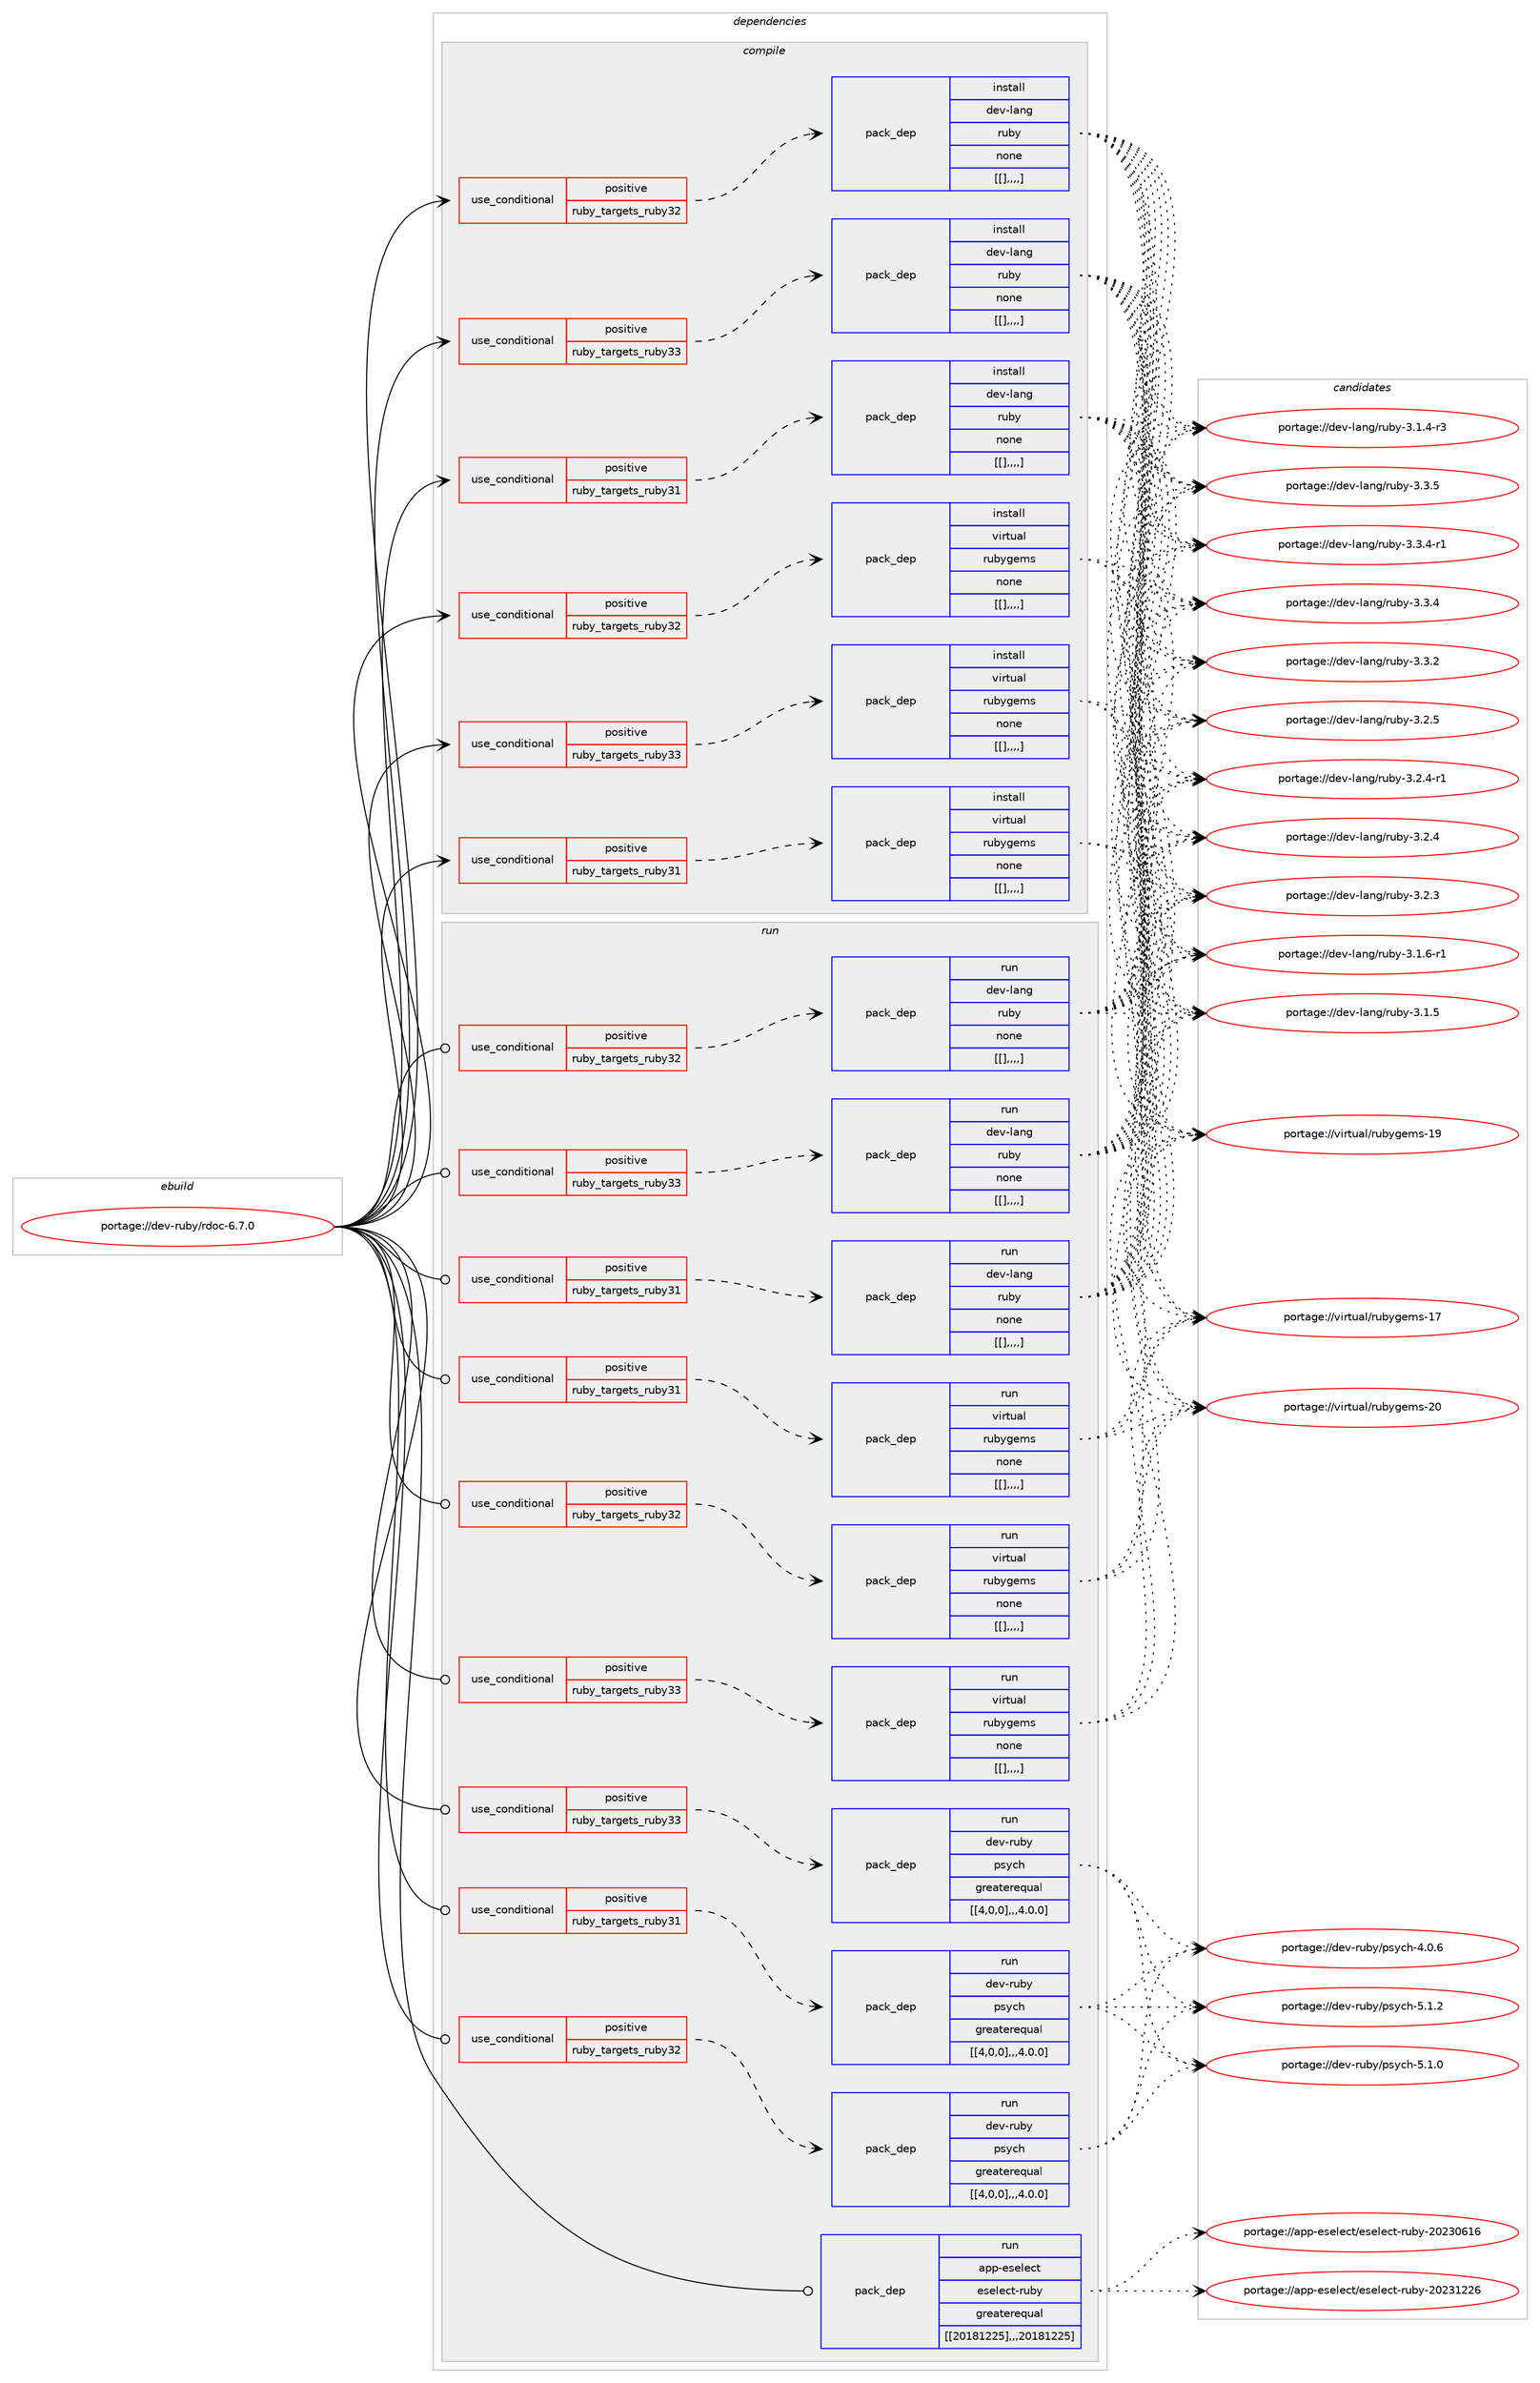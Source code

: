 digraph prolog {

# *************
# Graph options
# *************

newrank=true;
concentrate=true;
compound=true;
graph [rankdir=LR,fontname=Helvetica,fontsize=10,ranksep=1.5];#, ranksep=2.5, nodesep=0.2];
edge  [arrowhead=vee];
node  [fontname=Helvetica,fontsize=10];

# **********
# The ebuild
# **********

subgraph cluster_leftcol {
color=gray;
label=<<i>ebuild</i>>;
id [label="portage://dev-ruby/rdoc-6.7.0", color=red, width=4, href="../dev-ruby/rdoc-6.7.0.svg"];
}

# ****************
# The dependencies
# ****************

subgraph cluster_midcol {
color=gray;
label=<<i>dependencies</i>>;
subgraph cluster_compile {
fillcolor="#eeeeee";
style=filled;
label=<<i>compile</i>>;
subgraph cond58339 {
dependency208847 [label=<<TABLE BORDER="0" CELLBORDER="1" CELLSPACING="0" CELLPADDING="4"><TR><TD ROWSPAN="3" CELLPADDING="10">use_conditional</TD></TR><TR><TD>positive</TD></TR><TR><TD>ruby_targets_ruby31</TD></TR></TABLE>>, shape=none, color=red];
subgraph pack149070 {
dependency208886 [label=<<TABLE BORDER="0" CELLBORDER="1" CELLSPACING="0" CELLPADDING="4" WIDTH="220"><TR><TD ROWSPAN="6" CELLPADDING="30">pack_dep</TD></TR><TR><TD WIDTH="110">install</TD></TR><TR><TD>dev-lang</TD></TR><TR><TD>ruby</TD></TR><TR><TD>none</TD></TR><TR><TD>[[],,,,]</TD></TR></TABLE>>, shape=none, color=blue];
}
dependency208847:e -> dependency208886:w [weight=20,style="dashed",arrowhead="vee"];
}
id:e -> dependency208847:w [weight=20,style="solid",arrowhead="vee"];
subgraph cond58367 {
dependency208904 [label=<<TABLE BORDER="0" CELLBORDER="1" CELLSPACING="0" CELLPADDING="4"><TR><TD ROWSPAN="3" CELLPADDING="10">use_conditional</TD></TR><TR><TD>positive</TD></TR><TR><TD>ruby_targets_ruby31</TD></TR></TABLE>>, shape=none, color=red];
subgraph pack149083 {
dependency208907 [label=<<TABLE BORDER="0" CELLBORDER="1" CELLSPACING="0" CELLPADDING="4" WIDTH="220"><TR><TD ROWSPAN="6" CELLPADDING="30">pack_dep</TD></TR><TR><TD WIDTH="110">install</TD></TR><TR><TD>virtual</TD></TR><TR><TD>rubygems</TD></TR><TR><TD>none</TD></TR><TR><TD>[[],,,,]</TD></TR></TABLE>>, shape=none, color=blue];
}
dependency208904:e -> dependency208907:w [weight=20,style="dashed",arrowhead="vee"];
}
id:e -> dependency208904:w [weight=20,style="solid",arrowhead="vee"];
subgraph cond58382 {
dependency208926 [label=<<TABLE BORDER="0" CELLBORDER="1" CELLSPACING="0" CELLPADDING="4"><TR><TD ROWSPAN="3" CELLPADDING="10">use_conditional</TD></TR><TR><TD>positive</TD></TR><TR><TD>ruby_targets_ruby32</TD></TR></TABLE>>, shape=none, color=red];
subgraph pack149111 {
dependency208948 [label=<<TABLE BORDER="0" CELLBORDER="1" CELLSPACING="0" CELLPADDING="4" WIDTH="220"><TR><TD ROWSPAN="6" CELLPADDING="30">pack_dep</TD></TR><TR><TD WIDTH="110">install</TD></TR><TR><TD>dev-lang</TD></TR><TR><TD>ruby</TD></TR><TR><TD>none</TD></TR><TR><TD>[[],,,,]</TD></TR></TABLE>>, shape=none, color=blue];
}
dependency208926:e -> dependency208948:w [weight=20,style="dashed",arrowhead="vee"];
}
id:e -> dependency208926:w [weight=20,style="solid",arrowhead="vee"];
subgraph cond58393 {
dependency208989 [label=<<TABLE BORDER="0" CELLBORDER="1" CELLSPACING="0" CELLPADDING="4"><TR><TD ROWSPAN="3" CELLPADDING="10">use_conditional</TD></TR><TR><TD>positive</TD></TR><TR><TD>ruby_targets_ruby32</TD></TR></TABLE>>, shape=none, color=red];
subgraph pack149144 {
dependency209025 [label=<<TABLE BORDER="0" CELLBORDER="1" CELLSPACING="0" CELLPADDING="4" WIDTH="220"><TR><TD ROWSPAN="6" CELLPADDING="30">pack_dep</TD></TR><TR><TD WIDTH="110">install</TD></TR><TR><TD>virtual</TD></TR><TR><TD>rubygems</TD></TR><TR><TD>none</TD></TR><TR><TD>[[],,,,]</TD></TR></TABLE>>, shape=none, color=blue];
}
dependency208989:e -> dependency209025:w [weight=20,style="dashed",arrowhead="vee"];
}
id:e -> dependency208989:w [weight=20,style="solid",arrowhead="vee"];
subgraph cond58422 {
dependency209033 [label=<<TABLE BORDER="0" CELLBORDER="1" CELLSPACING="0" CELLPADDING="4"><TR><TD ROWSPAN="3" CELLPADDING="10">use_conditional</TD></TR><TR><TD>positive</TD></TR><TR><TD>ruby_targets_ruby33</TD></TR></TABLE>>, shape=none, color=red];
subgraph pack149161 {
dependency209065 [label=<<TABLE BORDER="0" CELLBORDER="1" CELLSPACING="0" CELLPADDING="4" WIDTH="220"><TR><TD ROWSPAN="6" CELLPADDING="30">pack_dep</TD></TR><TR><TD WIDTH="110">install</TD></TR><TR><TD>dev-lang</TD></TR><TR><TD>ruby</TD></TR><TR><TD>none</TD></TR><TR><TD>[[],,,,]</TD></TR></TABLE>>, shape=none, color=blue];
}
dependency209033:e -> dependency209065:w [weight=20,style="dashed",arrowhead="vee"];
}
id:e -> dependency209033:w [weight=20,style="solid",arrowhead="vee"];
subgraph cond58440 {
dependency209069 [label=<<TABLE BORDER="0" CELLBORDER="1" CELLSPACING="0" CELLPADDING="4"><TR><TD ROWSPAN="3" CELLPADDING="10">use_conditional</TD></TR><TR><TD>positive</TD></TR><TR><TD>ruby_targets_ruby33</TD></TR></TABLE>>, shape=none, color=red];
subgraph pack149199 {
dependency209105 [label=<<TABLE BORDER="0" CELLBORDER="1" CELLSPACING="0" CELLPADDING="4" WIDTH="220"><TR><TD ROWSPAN="6" CELLPADDING="30">pack_dep</TD></TR><TR><TD WIDTH="110">install</TD></TR><TR><TD>virtual</TD></TR><TR><TD>rubygems</TD></TR><TR><TD>none</TD></TR><TR><TD>[[],,,,]</TD></TR></TABLE>>, shape=none, color=blue];
}
dependency209069:e -> dependency209105:w [weight=20,style="dashed",arrowhead="vee"];
}
id:e -> dependency209069:w [weight=20,style="solid",arrowhead="vee"];
}
subgraph cluster_compileandrun {
fillcolor="#eeeeee";
style=filled;
label=<<i>compile and run</i>>;
}
subgraph cluster_run {
fillcolor="#eeeeee";
style=filled;
label=<<i>run</i>>;
subgraph cond58454 {
dependency209135 [label=<<TABLE BORDER="0" CELLBORDER="1" CELLSPACING="0" CELLPADDING="4"><TR><TD ROWSPAN="3" CELLPADDING="10">use_conditional</TD></TR><TR><TD>positive</TD></TR><TR><TD>ruby_targets_ruby31</TD></TR></TABLE>>, shape=none, color=red];
subgraph pack149217 {
dependency209138 [label=<<TABLE BORDER="0" CELLBORDER="1" CELLSPACING="0" CELLPADDING="4" WIDTH="220"><TR><TD ROWSPAN="6" CELLPADDING="30">pack_dep</TD></TR><TR><TD WIDTH="110">run</TD></TR><TR><TD>dev-lang</TD></TR><TR><TD>ruby</TD></TR><TR><TD>none</TD></TR><TR><TD>[[],,,,]</TD></TR></TABLE>>, shape=none, color=blue];
}
dependency209135:e -> dependency209138:w [weight=20,style="dashed",arrowhead="vee"];
}
id:e -> dependency209135:w [weight=20,style="solid",arrowhead="odot"];
subgraph cond58469 {
dependency209192 [label=<<TABLE BORDER="0" CELLBORDER="1" CELLSPACING="0" CELLPADDING="4"><TR><TD ROWSPAN="3" CELLPADDING="10">use_conditional</TD></TR><TR><TD>positive</TD></TR><TR><TD>ruby_targets_ruby31</TD></TR></TABLE>>, shape=none, color=red];
subgraph pack149248 {
dependency209195 [label=<<TABLE BORDER="0" CELLBORDER="1" CELLSPACING="0" CELLPADDING="4" WIDTH="220"><TR><TD ROWSPAN="6" CELLPADDING="30">pack_dep</TD></TR><TR><TD WIDTH="110">run</TD></TR><TR><TD>dev-ruby</TD></TR><TR><TD>psych</TD></TR><TR><TD>greaterequal</TD></TR><TR><TD>[[4,0,0],,,4.0.0]</TD></TR></TABLE>>, shape=none, color=blue];
}
dependency209192:e -> dependency209195:w [weight=20,style="dashed",arrowhead="vee"];
}
id:e -> dependency209192:w [weight=20,style="solid",arrowhead="odot"];
subgraph cond58516 {
dependency209255 [label=<<TABLE BORDER="0" CELLBORDER="1" CELLSPACING="0" CELLPADDING="4"><TR><TD ROWSPAN="3" CELLPADDING="10">use_conditional</TD></TR><TR><TD>positive</TD></TR><TR><TD>ruby_targets_ruby31</TD></TR></TABLE>>, shape=none, color=red];
subgraph pack149292 {
dependency209274 [label=<<TABLE BORDER="0" CELLBORDER="1" CELLSPACING="0" CELLPADDING="4" WIDTH="220"><TR><TD ROWSPAN="6" CELLPADDING="30">pack_dep</TD></TR><TR><TD WIDTH="110">run</TD></TR><TR><TD>virtual</TD></TR><TR><TD>rubygems</TD></TR><TR><TD>none</TD></TR><TR><TD>[[],,,,]</TD></TR></TABLE>>, shape=none, color=blue];
}
dependency209255:e -> dependency209274:w [weight=20,style="dashed",arrowhead="vee"];
}
id:e -> dependency209255:w [weight=20,style="solid",arrowhead="odot"];
subgraph cond58536 {
dependency209343 [label=<<TABLE BORDER="0" CELLBORDER="1" CELLSPACING="0" CELLPADDING="4"><TR><TD ROWSPAN="3" CELLPADDING="10">use_conditional</TD></TR><TR><TD>positive</TD></TR><TR><TD>ruby_targets_ruby32</TD></TR></TABLE>>, shape=none, color=red];
subgraph pack149333 {
dependency209382 [label=<<TABLE BORDER="0" CELLBORDER="1" CELLSPACING="0" CELLPADDING="4" WIDTH="220"><TR><TD ROWSPAN="6" CELLPADDING="30">pack_dep</TD></TR><TR><TD WIDTH="110">run</TD></TR><TR><TD>dev-lang</TD></TR><TR><TD>ruby</TD></TR><TR><TD>none</TD></TR><TR><TD>[[],,,,]</TD></TR></TABLE>>, shape=none, color=blue];
}
dependency209343:e -> dependency209382:w [weight=20,style="dashed",arrowhead="vee"];
}
id:e -> dependency209343:w [weight=20,style="solid",arrowhead="odot"];
subgraph cond58584 {
dependency209422 [label=<<TABLE BORDER="0" CELLBORDER="1" CELLSPACING="0" CELLPADDING="4"><TR><TD ROWSPAN="3" CELLPADDING="10">use_conditional</TD></TR><TR><TD>positive</TD></TR><TR><TD>ruby_targets_ruby32</TD></TR></TABLE>>, shape=none, color=red];
subgraph pack149383 {
dependency209476 [label=<<TABLE BORDER="0" CELLBORDER="1" CELLSPACING="0" CELLPADDING="4" WIDTH="220"><TR><TD ROWSPAN="6" CELLPADDING="30">pack_dep</TD></TR><TR><TD WIDTH="110">run</TD></TR><TR><TD>dev-ruby</TD></TR><TR><TD>psych</TD></TR><TR><TD>greaterequal</TD></TR><TR><TD>[[4,0,0],,,4.0.0]</TD></TR></TABLE>>, shape=none, color=blue];
}
dependency209422:e -> dependency209476:w [weight=20,style="dashed",arrowhead="vee"];
}
id:e -> dependency209422:w [weight=20,style="solid",arrowhead="odot"];
subgraph cond58633 {
dependency209483 [label=<<TABLE BORDER="0" CELLBORDER="1" CELLSPACING="0" CELLPADDING="4"><TR><TD ROWSPAN="3" CELLPADDING="10">use_conditional</TD></TR><TR><TD>positive</TD></TR><TR><TD>ruby_targets_ruby32</TD></TR></TABLE>>, shape=none, color=red];
subgraph pack149423 {
dependency209530 [label=<<TABLE BORDER="0" CELLBORDER="1" CELLSPACING="0" CELLPADDING="4" WIDTH="220"><TR><TD ROWSPAN="6" CELLPADDING="30">pack_dep</TD></TR><TR><TD WIDTH="110">run</TD></TR><TR><TD>virtual</TD></TR><TR><TD>rubygems</TD></TR><TR><TD>none</TD></TR><TR><TD>[[],,,,]</TD></TR></TABLE>>, shape=none, color=blue];
}
dependency209483:e -> dependency209530:w [weight=20,style="dashed",arrowhead="vee"];
}
id:e -> dependency209483:w [weight=20,style="solid",arrowhead="odot"];
subgraph cond58666 {
dependency209676 [label=<<TABLE BORDER="0" CELLBORDER="1" CELLSPACING="0" CELLPADDING="4"><TR><TD ROWSPAN="3" CELLPADDING="10">use_conditional</TD></TR><TR><TD>positive</TD></TR><TR><TD>ruby_targets_ruby33</TD></TR></TABLE>>, shape=none, color=red];
subgraph pack149514 {
dependency209693 [label=<<TABLE BORDER="0" CELLBORDER="1" CELLSPACING="0" CELLPADDING="4" WIDTH="220"><TR><TD ROWSPAN="6" CELLPADDING="30">pack_dep</TD></TR><TR><TD WIDTH="110">run</TD></TR><TR><TD>dev-lang</TD></TR><TR><TD>ruby</TD></TR><TR><TD>none</TD></TR><TR><TD>[[],,,,]</TD></TR></TABLE>>, shape=none, color=blue];
}
dependency209676:e -> dependency209693:w [weight=20,style="dashed",arrowhead="vee"];
}
id:e -> dependency209676:w [weight=20,style="solid",arrowhead="odot"];
subgraph cond58742 {
dependency209772 [label=<<TABLE BORDER="0" CELLBORDER="1" CELLSPACING="0" CELLPADDING="4"><TR><TD ROWSPAN="3" CELLPADDING="10">use_conditional</TD></TR><TR><TD>positive</TD></TR><TR><TD>ruby_targets_ruby33</TD></TR></TABLE>>, shape=none, color=red];
subgraph pack149566 {
dependency209813 [label=<<TABLE BORDER="0" CELLBORDER="1" CELLSPACING="0" CELLPADDING="4" WIDTH="220"><TR><TD ROWSPAN="6" CELLPADDING="30">pack_dep</TD></TR><TR><TD WIDTH="110">run</TD></TR><TR><TD>dev-ruby</TD></TR><TR><TD>psych</TD></TR><TR><TD>greaterequal</TD></TR><TR><TD>[[4,0,0],,,4.0.0]</TD></TR></TABLE>>, shape=none, color=blue];
}
dependency209772:e -> dependency209813:w [weight=20,style="dashed",arrowhead="vee"];
}
id:e -> dependency209772:w [weight=20,style="solid",arrowhead="odot"];
subgraph cond58790 {
dependency209819 [label=<<TABLE BORDER="0" CELLBORDER="1" CELLSPACING="0" CELLPADDING="4"><TR><TD ROWSPAN="3" CELLPADDING="10">use_conditional</TD></TR><TR><TD>positive</TD></TR><TR><TD>ruby_targets_ruby33</TD></TR></TABLE>>, shape=none, color=red];
subgraph pack149581 {
dependency209822 [label=<<TABLE BORDER="0" CELLBORDER="1" CELLSPACING="0" CELLPADDING="4" WIDTH="220"><TR><TD ROWSPAN="6" CELLPADDING="30">pack_dep</TD></TR><TR><TD WIDTH="110">run</TD></TR><TR><TD>virtual</TD></TR><TR><TD>rubygems</TD></TR><TR><TD>none</TD></TR><TR><TD>[[],,,,]</TD></TR></TABLE>>, shape=none, color=blue];
}
dependency209819:e -> dependency209822:w [weight=20,style="dashed",arrowhead="vee"];
}
id:e -> dependency209819:w [weight=20,style="solid",arrowhead="odot"];
subgraph pack149592 {
dependency209866 [label=<<TABLE BORDER="0" CELLBORDER="1" CELLSPACING="0" CELLPADDING="4" WIDTH="220"><TR><TD ROWSPAN="6" CELLPADDING="30">pack_dep</TD></TR><TR><TD WIDTH="110">run</TD></TR><TR><TD>app-eselect</TD></TR><TR><TD>eselect-ruby</TD></TR><TR><TD>greaterequal</TD></TR><TR><TD>[[20181225],,,20181225]</TD></TR></TABLE>>, shape=none, color=blue];
}
id:e -> dependency209866:w [weight=20,style="solid",arrowhead="odot"];
}
}

# **************
# The candidates
# **************

subgraph cluster_choices {
rank=same;
color=gray;
label=<<i>candidates</i>>;

subgraph choice149153 {
color=black;
nodesep=1;
choice10010111845108971101034711411798121455146514653 [label="portage://dev-lang/ruby-3.3.5", color=red, width=4,href="../dev-lang/ruby-3.3.5.svg"];
choice100101118451089711010347114117981214551465146524511449 [label="portage://dev-lang/ruby-3.3.4-r1", color=red, width=4,href="../dev-lang/ruby-3.3.4-r1.svg"];
choice10010111845108971101034711411798121455146514652 [label="portage://dev-lang/ruby-3.3.4", color=red, width=4,href="../dev-lang/ruby-3.3.4.svg"];
choice10010111845108971101034711411798121455146514650 [label="portage://dev-lang/ruby-3.3.2", color=red, width=4,href="../dev-lang/ruby-3.3.2.svg"];
choice10010111845108971101034711411798121455146504653 [label="portage://dev-lang/ruby-3.2.5", color=red, width=4,href="../dev-lang/ruby-3.2.5.svg"];
choice100101118451089711010347114117981214551465046524511449 [label="portage://dev-lang/ruby-3.2.4-r1", color=red, width=4,href="../dev-lang/ruby-3.2.4-r1.svg"];
choice10010111845108971101034711411798121455146504652 [label="portage://dev-lang/ruby-3.2.4", color=red, width=4,href="../dev-lang/ruby-3.2.4.svg"];
choice10010111845108971101034711411798121455146504651 [label="portage://dev-lang/ruby-3.2.3", color=red, width=4,href="../dev-lang/ruby-3.2.3.svg"];
choice100101118451089711010347114117981214551464946544511449 [label="portage://dev-lang/ruby-3.1.6-r1", color=red, width=4,href="../dev-lang/ruby-3.1.6-r1.svg"];
choice10010111845108971101034711411798121455146494653 [label="portage://dev-lang/ruby-3.1.5", color=red, width=4,href="../dev-lang/ruby-3.1.5.svg"];
choice100101118451089711010347114117981214551464946524511451 [label="portage://dev-lang/ruby-3.1.4-r3", color=red, width=4,href="../dev-lang/ruby-3.1.4-r3.svg"];
dependency208886:e -> choice10010111845108971101034711411798121455146514653:w [style=dotted,weight="100"];
dependency208886:e -> choice100101118451089711010347114117981214551465146524511449:w [style=dotted,weight="100"];
dependency208886:e -> choice10010111845108971101034711411798121455146514652:w [style=dotted,weight="100"];
dependency208886:e -> choice10010111845108971101034711411798121455146514650:w [style=dotted,weight="100"];
dependency208886:e -> choice10010111845108971101034711411798121455146504653:w [style=dotted,weight="100"];
dependency208886:e -> choice100101118451089711010347114117981214551465046524511449:w [style=dotted,weight="100"];
dependency208886:e -> choice10010111845108971101034711411798121455146504652:w [style=dotted,weight="100"];
dependency208886:e -> choice10010111845108971101034711411798121455146504651:w [style=dotted,weight="100"];
dependency208886:e -> choice100101118451089711010347114117981214551464946544511449:w [style=dotted,weight="100"];
dependency208886:e -> choice10010111845108971101034711411798121455146494653:w [style=dotted,weight="100"];
dependency208886:e -> choice100101118451089711010347114117981214551464946524511451:w [style=dotted,weight="100"];
}
subgraph choice149158 {
color=black;
nodesep=1;
choice118105114116117971084711411798121103101109115455048 [label="portage://virtual/rubygems-20", color=red, width=4,href="../virtual/rubygems-20.svg"];
choice118105114116117971084711411798121103101109115454957 [label="portage://virtual/rubygems-19", color=red, width=4,href="../virtual/rubygems-19.svg"];
choice118105114116117971084711411798121103101109115454955 [label="portage://virtual/rubygems-17", color=red, width=4,href="../virtual/rubygems-17.svg"];
dependency208907:e -> choice118105114116117971084711411798121103101109115455048:w [style=dotted,weight="100"];
dependency208907:e -> choice118105114116117971084711411798121103101109115454957:w [style=dotted,weight="100"];
dependency208907:e -> choice118105114116117971084711411798121103101109115454955:w [style=dotted,weight="100"];
}
subgraph choice149160 {
color=black;
nodesep=1;
choice10010111845108971101034711411798121455146514653 [label="portage://dev-lang/ruby-3.3.5", color=red, width=4,href="../dev-lang/ruby-3.3.5.svg"];
choice100101118451089711010347114117981214551465146524511449 [label="portage://dev-lang/ruby-3.3.4-r1", color=red, width=4,href="../dev-lang/ruby-3.3.4-r1.svg"];
choice10010111845108971101034711411798121455146514652 [label="portage://dev-lang/ruby-3.3.4", color=red, width=4,href="../dev-lang/ruby-3.3.4.svg"];
choice10010111845108971101034711411798121455146514650 [label="portage://dev-lang/ruby-3.3.2", color=red, width=4,href="../dev-lang/ruby-3.3.2.svg"];
choice10010111845108971101034711411798121455146504653 [label="portage://dev-lang/ruby-3.2.5", color=red, width=4,href="../dev-lang/ruby-3.2.5.svg"];
choice100101118451089711010347114117981214551465046524511449 [label="portage://dev-lang/ruby-3.2.4-r1", color=red, width=4,href="../dev-lang/ruby-3.2.4-r1.svg"];
choice10010111845108971101034711411798121455146504652 [label="portage://dev-lang/ruby-3.2.4", color=red, width=4,href="../dev-lang/ruby-3.2.4.svg"];
choice10010111845108971101034711411798121455146504651 [label="portage://dev-lang/ruby-3.2.3", color=red, width=4,href="../dev-lang/ruby-3.2.3.svg"];
choice100101118451089711010347114117981214551464946544511449 [label="portage://dev-lang/ruby-3.1.6-r1", color=red, width=4,href="../dev-lang/ruby-3.1.6-r1.svg"];
choice10010111845108971101034711411798121455146494653 [label="portage://dev-lang/ruby-3.1.5", color=red, width=4,href="../dev-lang/ruby-3.1.5.svg"];
choice100101118451089711010347114117981214551464946524511451 [label="portage://dev-lang/ruby-3.1.4-r3", color=red, width=4,href="../dev-lang/ruby-3.1.4-r3.svg"];
dependency208948:e -> choice10010111845108971101034711411798121455146514653:w [style=dotted,weight="100"];
dependency208948:e -> choice100101118451089711010347114117981214551465146524511449:w [style=dotted,weight="100"];
dependency208948:e -> choice10010111845108971101034711411798121455146514652:w [style=dotted,weight="100"];
dependency208948:e -> choice10010111845108971101034711411798121455146514650:w [style=dotted,weight="100"];
dependency208948:e -> choice10010111845108971101034711411798121455146504653:w [style=dotted,weight="100"];
dependency208948:e -> choice100101118451089711010347114117981214551465046524511449:w [style=dotted,weight="100"];
dependency208948:e -> choice10010111845108971101034711411798121455146504652:w [style=dotted,weight="100"];
dependency208948:e -> choice10010111845108971101034711411798121455146504651:w [style=dotted,weight="100"];
dependency208948:e -> choice100101118451089711010347114117981214551464946544511449:w [style=dotted,weight="100"];
dependency208948:e -> choice10010111845108971101034711411798121455146494653:w [style=dotted,weight="100"];
dependency208948:e -> choice100101118451089711010347114117981214551464946524511451:w [style=dotted,weight="100"];
}
subgraph choice149171 {
color=black;
nodesep=1;
choice118105114116117971084711411798121103101109115455048 [label="portage://virtual/rubygems-20", color=red, width=4,href="../virtual/rubygems-20.svg"];
choice118105114116117971084711411798121103101109115454957 [label="portage://virtual/rubygems-19", color=red, width=4,href="../virtual/rubygems-19.svg"];
choice118105114116117971084711411798121103101109115454955 [label="portage://virtual/rubygems-17", color=red, width=4,href="../virtual/rubygems-17.svg"];
dependency209025:e -> choice118105114116117971084711411798121103101109115455048:w [style=dotted,weight="100"];
dependency209025:e -> choice118105114116117971084711411798121103101109115454957:w [style=dotted,weight="100"];
dependency209025:e -> choice118105114116117971084711411798121103101109115454955:w [style=dotted,weight="100"];
}
subgraph choice149220 {
color=black;
nodesep=1;
choice10010111845108971101034711411798121455146514653 [label="portage://dev-lang/ruby-3.3.5", color=red, width=4,href="../dev-lang/ruby-3.3.5.svg"];
choice100101118451089711010347114117981214551465146524511449 [label="portage://dev-lang/ruby-3.3.4-r1", color=red, width=4,href="../dev-lang/ruby-3.3.4-r1.svg"];
choice10010111845108971101034711411798121455146514652 [label="portage://dev-lang/ruby-3.3.4", color=red, width=4,href="../dev-lang/ruby-3.3.4.svg"];
choice10010111845108971101034711411798121455146514650 [label="portage://dev-lang/ruby-3.3.2", color=red, width=4,href="../dev-lang/ruby-3.3.2.svg"];
choice10010111845108971101034711411798121455146504653 [label="portage://dev-lang/ruby-3.2.5", color=red, width=4,href="../dev-lang/ruby-3.2.5.svg"];
choice100101118451089711010347114117981214551465046524511449 [label="portage://dev-lang/ruby-3.2.4-r1", color=red, width=4,href="../dev-lang/ruby-3.2.4-r1.svg"];
choice10010111845108971101034711411798121455146504652 [label="portage://dev-lang/ruby-3.2.4", color=red, width=4,href="../dev-lang/ruby-3.2.4.svg"];
choice10010111845108971101034711411798121455146504651 [label="portage://dev-lang/ruby-3.2.3", color=red, width=4,href="../dev-lang/ruby-3.2.3.svg"];
choice100101118451089711010347114117981214551464946544511449 [label="portage://dev-lang/ruby-3.1.6-r1", color=red, width=4,href="../dev-lang/ruby-3.1.6-r1.svg"];
choice10010111845108971101034711411798121455146494653 [label="portage://dev-lang/ruby-3.1.5", color=red, width=4,href="../dev-lang/ruby-3.1.5.svg"];
choice100101118451089711010347114117981214551464946524511451 [label="portage://dev-lang/ruby-3.1.4-r3", color=red, width=4,href="../dev-lang/ruby-3.1.4-r3.svg"];
dependency209065:e -> choice10010111845108971101034711411798121455146514653:w [style=dotted,weight="100"];
dependency209065:e -> choice100101118451089711010347114117981214551465146524511449:w [style=dotted,weight="100"];
dependency209065:e -> choice10010111845108971101034711411798121455146514652:w [style=dotted,weight="100"];
dependency209065:e -> choice10010111845108971101034711411798121455146514650:w [style=dotted,weight="100"];
dependency209065:e -> choice10010111845108971101034711411798121455146504653:w [style=dotted,weight="100"];
dependency209065:e -> choice100101118451089711010347114117981214551465046524511449:w [style=dotted,weight="100"];
dependency209065:e -> choice10010111845108971101034711411798121455146504652:w [style=dotted,weight="100"];
dependency209065:e -> choice10010111845108971101034711411798121455146504651:w [style=dotted,weight="100"];
dependency209065:e -> choice100101118451089711010347114117981214551464946544511449:w [style=dotted,weight="100"];
dependency209065:e -> choice10010111845108971101034711411798121455146494653:w [style=dotted,weight="100"];
dependency209065:e -> choice100101118451089711010347114117981214551464946524511451:w [style=dotted,weight="100"];
}
subgraph choice149228 {
color=black;
nodesep=1;
choice118105114116117971084711411798121103101109115455048 [label="portage://virtual/rubygems-20", color=red, width=4,href="../virtual/rubygems-20.svg"];
choice118105114116117971084711411798121103101109115454957 [label="portage://virtual/rubygems-19", color=red, width=4,href="../virtual/rubygems-19.svg"];
choice118105114116117971084711411798121103101109115454955 [label="portage://virtual/rubygems-17", color=red, width=4,href="../virtual/rubygems-17.svg"];
dependency209105:e -> choice118105114116117971084711411798121103101109115455048:w [style=dotted,weight="100"];
dependency209105:e -> choice118105114116117971084711411798121103101109115454957:w [style=dotted,weight="100"];
dependency209105:e -> choice118105114116117971084711411798121103101109115454955:w [style=dotted,weight="100"];
}
subgraph choice149232 {
color=black;
nodesep=1;
choice10010111845108971101034711411798121455146514653 [label="portage://dev-lang/ruby-3.3.5", color=red, width=4,href="../dev-lang/ruby-3.3.5.svg"];
choice100101118451089711010347114117981214551465146524511449 [label="portage://dev-lang/ruby-3.3.4-r1", color=red, width=4,href="../dev-lang/ruby-3.3.4-r1.svg"];
choice10010111845108971101034711411798121455146514652 [label="portage://dev-lang/ruby-3.3.4", color=red, width=4,href="../dev-lang/ruby-3.3.4.svg"];
choice10010111845108971101034711411798121455146514650 [label="portage://dev-lang/ruby-3.3.2", color=red, width=4,href="../dev-lang/ruby-3.3.2.svg"];
choice10010111845108971101034711411798121455146504653 [label="portage://dev-lang/ruby-3.2.5", color=red, width=4,href="../dev-lang/ruby-3.2.5.svg"];
choice100101118451089711010347114117981214551465046524511449 [label="portage://dev-lang/ruby-3.2.4-r1", color=red, width=4,href="../dev-lang/ruby-3.2.4-r1.svg"];
choice10010111845108971101034711411798121455146504652 [label="portage://dev-lang/ruby-3.2.4", color=red, width=4,href="../dev-lang/ruby-3.2.4.svg"];
choice10010111845108971101034711411798121455146504651 [label="portage://dev-lang/ruby-3.2.3", color=red, width=4,href="../dev-lang/ruby-3.2.3.svg"];
choice100101118451089711010347114117981214551464946544511449 [label="portage://dev-lang/ruby-3.1.6-r1", color=red, width=4,href="../dev-lang/ruby-3.1.6-r1.svg"];
choice10010111845108971101034711411798121455146494653 [label="portage://dev-lang/ruby-3.1.5", color=red, width=4,href="../dev-lang/ruby-3.1.5.svg"];
choice100101118451089711010347114117981214551464946524511451 [label="portage://dev-lang/ruby-3.1.4-r3", color=red, width=4,href="../dev-lang/ruby-3.1.4-r3.svg"];
dependency209138:e -> choice10010111845108971101034711411798121455146514653:w [style=dotted,weight="100"];
dependency209138:e -> choice100101118451089711010347114117981214551465146524511449:w [style=dotted,weight="100"];
dependency209138:e -> choice10010111845108971101034711411798121455146514652:w [style=dotted,weight="100"];
dependency209138:e -> choice10010111845108971101034711411798121455146514650:w [style=dotted,weight="100"];
dependency209138:e -> choice10010111845108971101034711411798121455146504653:w [style=dotted,weight="100"];
dependency209138:e -> choice100101118451089711010347114117981214551465046524511449:w [style=dotted,weight="100"];
dependency209138:e -> choice10010111845108971101034711411798121455146504652:w [style=dotted,weight="100"];
dependency209138:e -> choice10010111845108971101034711411798121455146504651:w [style=dotted,weight="100"];
dependency209138:e -> choice100101118451089711010347114117981214551464946544511449:w [style=dotted,weight="100"];
dependency209138:e -> choice10010111845108971101034711411798121455146494653:w [style=dotted,weight="100"];
dependency209138:e -> choice100101118451089711010347114117981214551464946524511451:w [style=dotted,weight="100"];
}
subgraph choice149255 {
color=black;
nodesep=1;
choice10010111845114117981214711211512199104455346494650 [label="portage://dev-ruby/psych-5.1.2", color=red, width=4,href="../dev-ruby/psych-5.1.2.svg"];
choice10010111845114117981214711211512199104455346494648 [label="portage://dev-ruby/psych-5.1.0", color=red, width=4,href="../dev-ruby/psych-5.1.0.svg"];
choice10010111845114117981214711211512199104455246484654 [label="portage://dev-ruby/psych-4.0.6", color=red, width=4,href="../dev-ruby/psych-4.0.6.svg"];
dependency209195:e -> choice10010111845114117981214711211512199104455346494650:w [style=dotted,weight="100"];
dependency209195:e -> choice10010111845114117981214711211512199104455346494648:w [style=dotted,weight="100"];
dependency209195:e -> choice10010111845114117981214711211512199104455246484654:w [style=dotted,weight="100"];
}
subgraph choice149272 {
color=black;
nodesep=1;
choice118105114116117971084711411798121103101109115455048 [label="portage://virtual/rubygems-20", color=red, width=4,href="../virtual/rubygems-20.svg"];
choice118105114116117971084711411798121103101109115454957 [label="portage://virtual/rubygems-19", color=red, width=4,href="../virtual/rubygems-19.svg"];
choice118105114116117971084711411798121103101109115454955 [label="portage://virtual/rubygems-17", color=red, width=4,href="../virtual/rubygems-17.svg"];
dependency209274:e -> choice118105114116117971084711411798121103101109115455048:w [style=dotted,weight="100"];
dependency209274:e -> choice118105114116117971084711411798121103101109115454957:w [style=dotted,weight="100"];
dependency209274:e -> choice118105114116117971084711411798121103101109115454955:w [style=dotted,weight="100"];
}
subgraph choice149284 {
color=black;
nodesep=1;
choice10010111845108971101034711411798121455146514653 [label="portage://dev-lang/ruby-3.3.5", color=red, width=4,href="../dev-lang/ruby-3.3.5.svg"];
choice100101118451089711010347114117981214551465146524511449 [label="portage://dev-lang/ruby-3.3.4-r1", color=red, width=4,href="../dev-lang/ruby-3.3.4-r1.svg"];
choice10010111845108971101034711411798121455146514652 [label="portage://dev-lang/ruby-3.3.4", color=red, width=4,href="../dev-lang/ruby-3.3.4.svg"];
choice10010111845108971101034711411798121455146514650 [label="portage://dev-lang/ruby-3.3.2", color=red, width=4,href="../dev-lang/ruby-3.3.2.svg"];
choice10010111845108971101034711411798121455146504653 [label="portage://dev-lang/ruby-3.2.5", color=red, width=4,href="../dev-lang/ruby-3.2.5.svg"];
choice100101118451089711010347114117981214551465046524511449 [label="portage://dev-lang/ruby-3.2.4-r1", color=red, width=4,href="../dev-lang/ruby-3.2.4-r1.svg"];
choice10010111845108971101034711411798121455146504652 [label="portage://dev-lang/ruby-3.2.4", color=red, width=4,href="../dev-lang/ruby-3.2.4.svg"];
choice10010111845108971101034711411798121455146504651 [label="portage://dev-lang/ruby-3.2.3", color=red, width=4,href="../dev-lang/ruby-3.2.3.svg"];
choice100101118451089711010347114117981214551464946544511449 [label="portage://dev-lang/ruby-3.1.6-r1", color=red, width=4,href="../dev-lang/ruby-3.1.6-r1.svg"];
choice10010111845108971101034711411798121455146494653 [label="portage://dev-lang/ruby-3.1.5", color=red, width=4,href="../dev-lang/ruby-3.1.5.svg"];
choice100101118451089711010347114117981214551464946524511451 [label="portage://dev-lang/ruby-3.1.4-r3", color=red, width=4,href="../dev-lang/ruby-3.1.4-r3.svg"];
dependency209382:e -> choice10010111845108971101034711411798121455146514653:w [style=dotted,weight="100"];
dependency209382:e -> choice100101118451089711010347114117981214551465146524511449:w [style=dotted,weight="100"];
dependency209382:e -> choice10010111845108971101034711411798121455146514652:w [style=dotted,weight="100"];
dependency209382:e -> choice10010111845108971101034711411798121455146514650:w [style=dotted,weight="100"];
dependency209382:e -> choice10010111845108971101034711411798121455146504653:w [style=dotted,weight="100"];
dependency209382:e -> choice100101118451089711010347114117981214551465046524511449:w [style=dotted,weight="100"];
dependency209382:e -> choice10010111845108971101034711411798121455146504652:w [style=dotted,weight="100"];
dependency209382:e -> choice10010111845108971101034711411798121455146504651:w [style=dotted,weight="100"];
dependency209382:e -> choice100101118451089711010347114117981214551464946544511449:w [style=dotted,weight="100"];
dependency209382:e -> choice10010111845108971101034711411798121455146494653:w [style=dotted,weight="100"];
dependency209382:e -> choice100101118451089711010347114117981214551464946524511451:w [style=dotted,weight="100"];
}
subgraph choice149289 {
color=black;
nodesep=1;
choice10010111845114117981214711211512199104455346494650 [label="portage://dev-ruby/psych-5.1.2", color=red, width=4,href="../dev-ruby/psych-5.1.2.svg"];
choice10010111845114117981214711211512199104455346494648 [label="portage://dev-ruby/psych-5.1.0", color=red, width=4,href="../dev-ruby/psych-5.1.0.svg"];
choice10010111845114117981214711211512199104455246484654 [label="portage://dev-ruby/psych-4.0.6", color=red, width=4,href="../dev-ruby/psych-4.0.6.svg"];
dependency209476:e -> choice10010111845114117981214711211512199104455346494650:w [style=dotted,weight="100"];
dependency209476:e -> choice10010111845114117981214711211512199104455346494648:w [style=dotted,weight="100"];
dependency209476:e -> choice10010111845114117981214711211512199104455246484654:w [style=dotted,weight="100"];
}
subgraph choice149292 {
color=black;
nodesep=1;
choice118105114116117971084711411798121103101109115455048 [label="portage://virtual/rubygems-20", color=red, width=4,href="../virtual/rubygems-20.svg"];
choice118105114116117971084711411798121103101109115454957 [label="portage://virtual/rubygems-19", color=red, width=4,href="../virtual/rubygems-19.svg"];
choice118105114116117971084711411798121103101109115454955 [label="portage://virtual/rubygems-17", color=red, width=4,href="../virtual/rubygems-17.svg"];
dependency209530:e -> choice118105114116117971084711411798121103101109115455048:w [style=dotted,weight="100"];
dependency209530:e -> choice118105114116117971084711411798121103101109115454957:w [style=dotted,weight="100"];
dependency209530:e -> choice118105114116117971084711411798121103101109115454955:w [style=dotted,weight="100"];
}
subgraph choice149304 {
color=black;
nodesep=1;
choice10010111845108971101034711411798121455146514653 [label="portage://dev-lang/ruby-3.3.5", color=red, width=4,href="../dev-lang/ruby-3.3.5.svg"];
choice100101118451089711010347114117981214551465146524511449 [label="portage://dev-lang/ruby-3.3.4-r1", color=red, width=4,href="../dev-lang/ruby-3.3.4-r1.svg"];
choice10010111845108971101034711411798121455146514652 [label="portage://dev-lang/ruby-3.3.4", color=red, width=4,href="../dev-lang/ruby-3.3.4.svg"];
choice10010111845108971101034711411798121455146514650 [label="portage://dev-lang/ruby-3.3.2", color=red, width=4,href="../dev-lang/ruby-3.3.2.svg"];
choice10010111845108971101034711411798121455146504653 [label="portage://dev-lang/ruby-3.2.5", color=red, width=4,href="../dev-lang/ruby-3.2.5.svg"];
choice100101118451089711010347114117981214551465046524511449 [label="portage://dev-lang/ruby-3.2.4-r1", color=red, width=4,href="../dev-lang/ruby-3.2.4-r1.svg"];
choice10010111845108971101034711411798121455146504652 [label="portage://dev-lang/ruby-3.2.4", color=red, width=4,href="../dev-lang/ruby-3.2.4.svg"];
choice10010111845108971101034711411798121455146504651 [label="portage://dev-lang/ruby-3.2.3", color=red, width=4,href="../dev-lang/ruby-3.2.3.svg"];
choice100101118451089711010347114117981214551464946544511449 [label="portage://dev-lang/ruby-3.1.6-r1", color=red, width=4,href="../dev-lang/ruby-3.1.6-r1.svg"];
choice10010111845108971101034711411798121455146494653 [label="portage://dev-lang/ruby-3.1.5", color=red, width=4,href="../dev-lang/ruby-3.1.5.svg"];
choice100101118451089711010347114117981214551464946524511451 [label="portage://dev-lang/ruby-3.1.4-r3", color=red, width=4,href="../dev-lang/ruby-3.1.4-r3.svg"];
dependency209693:e -> choice10010111845108971101034711411798121455146514653:w [style=dotted,weight="100"];
dependency209693:e -> choice100101118451089711010347114117981214551465146524511449:w [style=dotted,weight="100"];
dependency209693:e -> choice10010111845108971101034711411798121455146514652:w [style=dotted,weight="100"];
dependency209693:e -> choice10010111845108971101034711411798121455146514650:w [style=dotted,weight="100"];
dependency209693:e -> choice10010111845108971101034711411798121455146504653:w [style=dotted,weight="100"];
dependency209693:e -> choice100101118451089711010347114117981214551465046524511449:w [style=dotted,weight="100"];
dependency209693:e -> choice10010111845108971101034711411798121455146504652:w [style=dotted,weight="100"];
dependency209693:e -> choice10010111845108971101034711411798121455146504651:w [style=dotted,weight="100"];
dependency209693:e -> choice100101118451089711010347114117981214551464946544511449:w [style=dotted,weight="100"];
dependency209693:e -> choice10010111845108971101034711411798121455146494653:w [style=dotted,weight="100"];
dependency209693:e -> choice100101118451089711010347114117981214551464946524511451:w [style=dotted,weight="100"];
}
subgraph choice149314 {
color=black;
nodesep=1;
choice10010111845114117981214711211512199104455346494650 [label="portage://dev-ruby/psych-5.1.2", color=red, width=4,href="../dev-ruby/psych-5.1.2.svg"];
choice10010111845114117981214711211512199104455346494648 [label="portage://dev-ruby/psych-5.1.0", color=red, width=4,href="../dev-ruby/psych-5.1.0.svg"];
choice10010111845114117981214711211512199104455246484654 [label="portage://dev-ruby/psych-4.0.6", color=red, width=4,href="../dev-ruby/psych-4.0.6.svg"];
dependency209813:e -> choice10010111845114117981214711211512199104455346494650:w [style=dotted,weight="100"];
dependency209813:e -> choice10010111845114117981214711211512199104455346494648:w [style=dotted,weight="100"];
dependency209813:e -> choice10010111845114117981214711211512199104455246484654:w [style=dotted,weight="100"];
}
subgraph choice149325 {
color=black;
nodesep=1;
choice118105114116117971084711411798121103101109115455048 [label="portage://virtual/rubygems-20", color=red, width=4,href="../virtual/rubygems-20.svg"];
choice118105114116117971084711411798121103101109115454957 [label="portage://virtual/rubygems-19", color=red, width=4,href="../virtual/rubygems-19.svg"];
choice118105114116117971084711411798121103101109115454955 [label="portage://virtual/rubygems-17", color=red, width=4,href="../virtual/rubygems-17.svg"];
dependency209822:e -> choice118105114116117971084711411798121103101109115455048:w [style=dotted,weight="100"];
dependency209822:e -> choice118105114116117971084711411798121103101109115454957:w [style=dotted,weight="100"];
dependency209822:e -> choice118105114116117971084711411798121103101109115454955:w [style=dotted,weight="100"];
}
subgraph choice149330 {
color=black;
nodesep=1;
choice97112112451011151011081019911647101115101108101991164511411798121455048505149505054 [label="portage://app-eselect/eselect-ruby-20231226", color=red, width=4,href="../app-eselect/eselect-ruby-20231226.svg"];
choice97112112451011151011081019911647101115101108101991164511411798121455048505148544954 [label="portage://app-eselect/eselect-ruby-20230616", color=red, width=4,href="../app-eselect/eselect-ruby-20230616.svg"];
dependency209866:e -> choice97112112451011151011081019911647101115101108101991164511411798121455048505149505054:w [style=dotted,weight="100"];
dependency209866:e -> choice97112112451011151011081019911647101115101108101991164511411798121455048505148544954:w [style=dotted,weight="100"];
}
}

}
